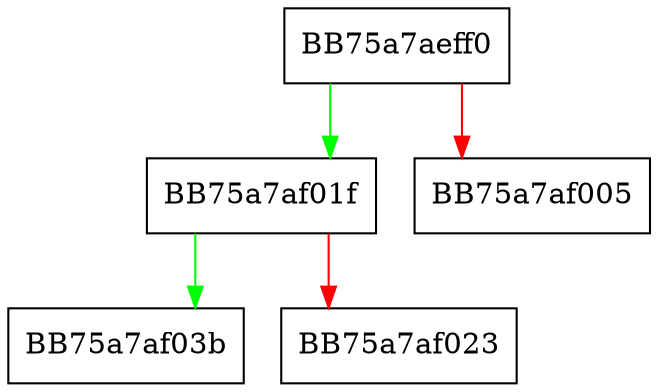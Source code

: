 digraph _dtest {
  node [shape="box"];
  graph [splines=ortho];
  BB75a7aeff0 -> BB75a7af01f [color="green"];
  BB75a7aeff0 -> BB75a7af005 [color="red"];
  BB75a7af01f -> BB75a7af03b [color="green"];
  BB75a7af01f -> BB75a7af023 [color="red"];
}